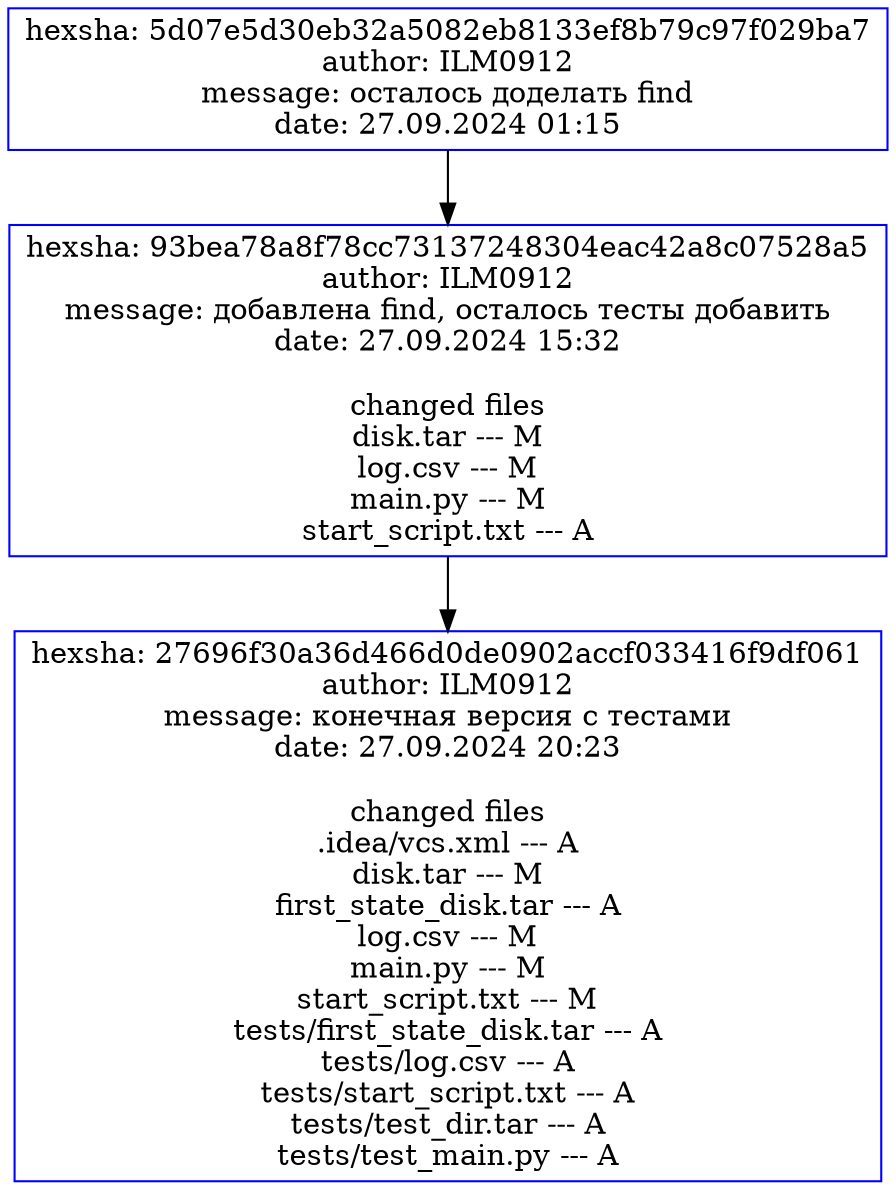 digraph CommitGraph {
node [shape=rect, color=blue]

"27696f30a36d466d0de0902accf033416f9df061" [label="hexsha: 27696f30a36d466d0de0902accf033416f9df061
author: ILM0912
message: конечная версия с тестами
date: 27.09.2024 20:23

changed files
.idea/vcs.xml --- A
disk.tar --- M
first_state_disk.tar --- A
log.csv --- M
main.py --- M
start_script.txt --- M
tests/first_state_disk.tar --- A
tests/log.csv --- A
tests/start_script.txt --- A
tests/test_dir.tar --- A
tests/test_main.py --- A
"];
"93bea78a8f78cc73137248304eac42a8c07528a5" -> "27696f30a36d466d0de0902accf033416f9df061";


"93bea78a8f78cc73137248304eac42a8c07528a5" [label="hexsha: 93bea78a8f78cc73137248304eac42a8c07528a5
author: ILM0912
message: добавлена find, осталось тесты добавить
date: 27.09.2024 15:32

changed files
disk.tar --- M
log.csv --- M
main.py --- M
start_script.txt --- A
"];
"5d07e5d30eb32a5082eb8133ef8b79c97f029ba7" -> "93bea78a8f78cc73137248304eac42a8c07528a5";


"5d07e5d30eb32a5082eb8133ef8b79c97f029ba7" [label="hexsha: 5d07e5d30eb32a5082eb8133ef8b79c97f029ba7
author: ILM0912
message: осталось доделать find
date: 27.09.2024 01:15"];
}
